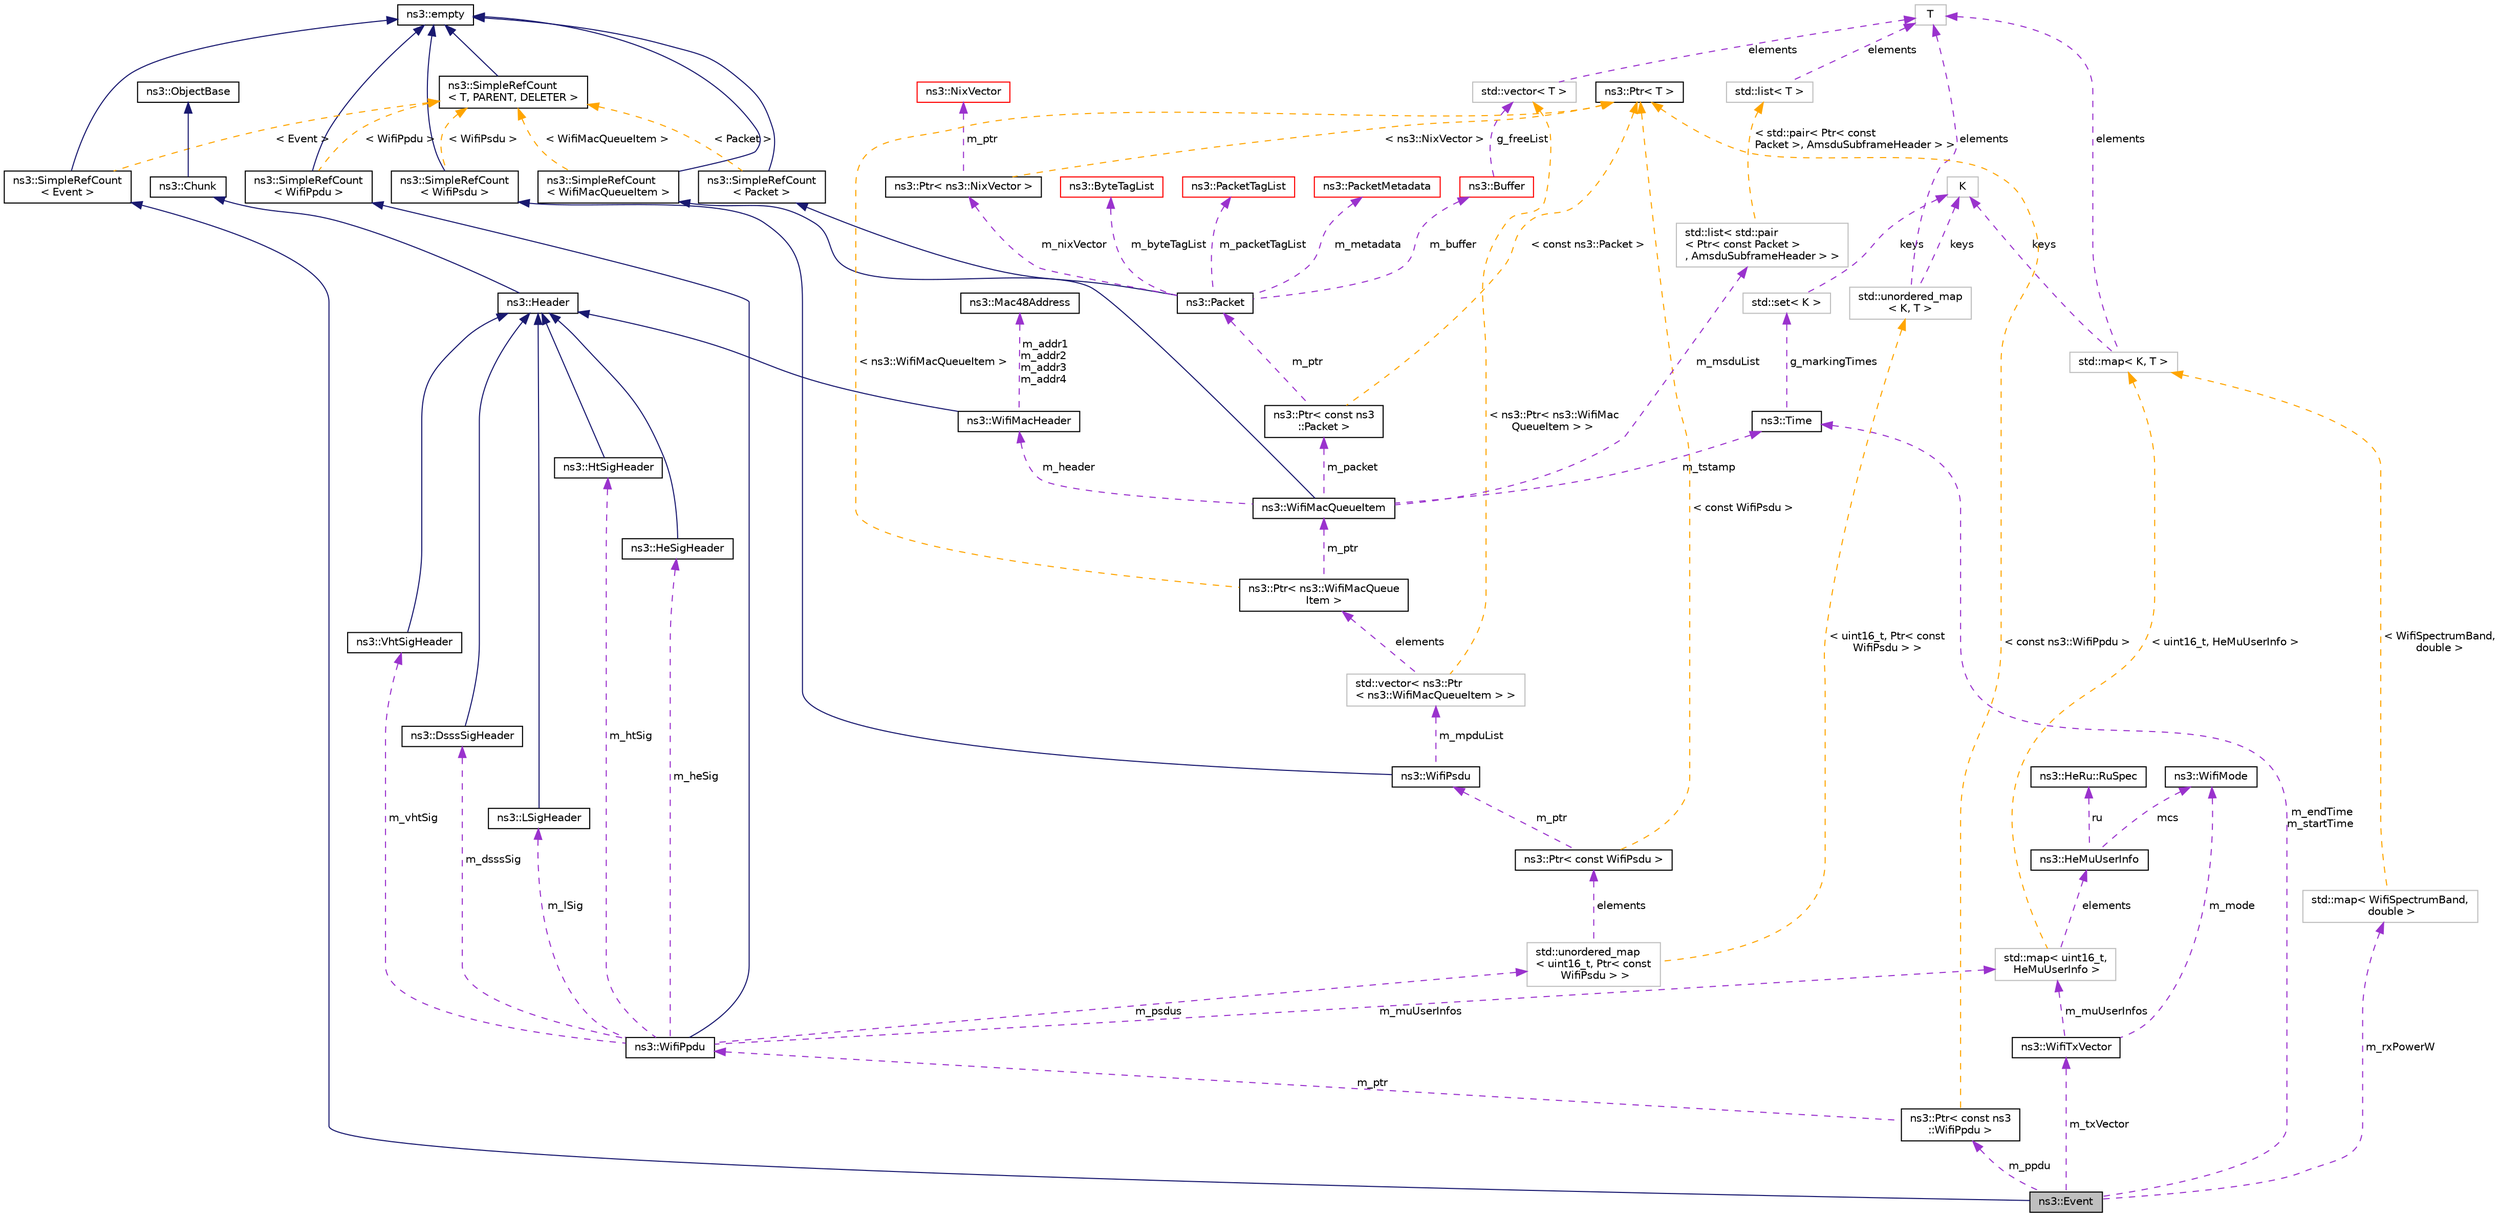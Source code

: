 digraph "ns3::Event"
{
 // LATEX_PDF_SIZE
  edge [fontname="Helvetica",fontsize="10",labelfontname="Helvetica",labelfontsize="10"];
  node [fontname="Helvetica",fontsize="10",shape=record];
  Node1 [label="ns3::Event",height=0.2,width=0.4,color="black", fillcolor="grey75", style="filled", fontcolor="black",tooltip="handles interference calculations"];
  Node2 -> Node1 [dir="back",color="midnightblue",fontsize="10",style="solid",fontname="Helvetica"];
  Node2 [label="ns3::SimpleRefCount\l\< Event \>",height=0.2,width=0.4,color="black", fillcolor="white", style="filled",URL="$classns3_1_1_simple_ref_count.html",tooltip=" "];
  Node3 -> Node2 [dir="back",color="midnightblue",fontsize="10",style="solid",fontname="Helvetica"];
  Node3 [label="ns3::empty",height=0.2,width=0.4,color="black", fillcolor="white", style="filled",URL="$classns3_1_1empty.html",tooltip="make Callback use a separate empty type"];
  Node4 -> Node2 [dir="back",color="orange",fontsize="10",style="dashed",label=" \< Event \>" ,fontname="Helvetica"];
  Node4 [label="ns3::SimpleRefCount\l\< T, PARENT, DELETER \>",height=0.2,width=0.4,color="black", fillcolor="white", style="filled",URL="$classns3_1_1_simple_ref_count.html",tooltip="A template-based reference counting class."];
  Node3 -> Node4 [dir="back",color="midnightblue",fontsize="10",style="solid",fontname="Helvetica"];
  Node5 -> Node1 [dir="back",color="darkorchid3",fontsize="10",style="dashed",label=" m_txVector" ,fontname="Helvetica"];
  Node5 [label="ns3::WifiTxVector",height=0.2,width=0.4,color="black", fillcolor="white", style="filled",URL="$classns3_1_1_wifi_tx_vector.html",tooltip="This class mimics the TXVECTOR which is to be passed to the PHY in order to define the parameters whi..."];
  Node6 -> Node5 [dir="back",color="darkorchid3",fontsize="10",style="dashed",label=" m_mode" ,fontname="Helvetica"];
  Node6 [label="ns3::WifiMode",height=0.2,width=0.4,color="black", fillcolor="white", style="filled",URL="$classns3_1_1_wifi_mode.html",tooltip="represent a single transmission mode"];
  Node7 -> Node5 [dir="back",color="darkorchid3",fontsize="10",style="dashed",label=" m_muUserInfos" ,fontname="Helvetica"];
  Node7 [label="std::map\< uint16_t,\l HeMuUserInfo \>",height=0.2,width=0.4,color="grey75", fillcolor="white", style="filled",tooltip=" "];
  Node8 -> Node7 [dir="back",color="darkorchid3",fontsize="10",style="dashed",label=" elements" ,fontname="Helvetica"];
  Node8 [label="ns3::HeMuUserInfo",height=0.2,width=0.4,color="black", fillcolor="white", style="filled",URL="$structns3_1_1_he_mu_user_info.html",tooltip="HE MU specific user transmission parameters."];
  Node9 -> Node8 [dir="back",color="darkorchid3",fontsize="10",style="dashed",label=" ru" ,fontname="Helvetica"];
  Node9 [label="ns3::HeRu::RuSpec",height=0.2,width=0.4,color="black", fillcolor="white", style="filled",URL="$structns3_1_1_he_ru_1_1_ru_spec.html",tooltip="RU Specification."];
  Node6 -> Node8 [dir="back",color="darkorchid3",fontsize="10",style="dashed",label=" mcs" ,fontname="Helvetica"];
  Node10 -> Node7 [dir="back",color="orange",fontsize="10",style="dashed",label=" \< uint16_t, HeMuUserInfo \>" ,fontname="Helvetica"];
  Node10 [label="std::map\< K, T \>",height=0.2,width=0.4,color="grey75", fillcolor="white", style="filled",tooltip=" "];
  Node11 -> Node10 [dir="back",color="darkorchid3",fontsize="10",style="dashed",label=" keys" ,fontname="Helvetica"];
  Node11 [label="K",height=0.2,width=0.4,color="grey75", fillcolor="white", style="filled",tooltip=" "];
  Node12 -> Node10 [dir="back",color="darkorchid3",fontsize="10",style="dashed",label=" elements" ,fontname="Helvetica"];
  Node12 [label="T",height=0.2,width=0.4,color="grey75", fillcolor="white", style="filled",tooltip=" "];
  Node13 -> Node1 [dir="back",color="darkorchid3",fontsize="10",style="dashed",label=" m_endTime\nm_startTime" ,fontname="Helvetica"];
  Node13 [label="ns3::Time",height=0.2,width=0.4,color="black", fillcolor="white", style="filled",URL="$classns3_1_1_time.html",tooltip="Simulation virtual time values and global simulation resolution."];
  Node14 -> Node13 [dir="back",color="darkorchid3",fontsize="10",style="dashed",label=" g_markingTimes" ,fontname="Helvetica"];
  Node14 [label="std::set\< K \>",height=0.2,width=0.4,color="grey75", fillcolor="white", style="filled",tooltip=" "];
  Node11 -> Node14 [dir="back",color="darkorchid3",fontsize="10",style="dashed",label=" keys" ,fontname="Helvetica"];
  Node15 -> Node1 [dir="back",color="darkorchid3",fontsize="10",style="dashed",label=" m_rxPowerW" ,fontname="Helvetica"];
  Node15 [label="std::map\< WifiSpectrumBand,\l double \>",height=0.2,width=0.4,color="grey75", fillcolor="white", style="filled",tooltip=" "];
  Node10 -> Node15 [dir="back",color="orange",fontsize="10",style="dashed",label=" \< WifiSpectrumBand,\l double \>" ,fontname="Helvetica"];
  Node16 -> Node1 [dir="back",color="darkorchid3",fontsize="10",style="dashed",label=" m_ppdu" ,fontname="Helvetica"];
  Node16 [label="ns3::Ptr\< const ns3\l::WifiPpdu \>",height=0.2,width=0.4,color="black", fillcolor="white", style="filled",URL="$classns3_1_1_ptr.html",tooltip=" "];
  Node17 -> Node16 [dir="back",color="darkorchid3",fontsize="10",style="dashed",label=" m_ptr" ,fontname="Helvetica"];
  Node17 [label="ns3::WifiPpdu",height=0.2,width=0.4,color="black", fillcolor="white", style="filled",URL="$classns3_1_1_wifi_ppdu.html",tooltip="WifiPpdu stores a preamble, a modulation class, PHY headers and a PSDU."];
  Node18 -> Node17 [dir="back",color="midnightblue",fontsize="10",style="solid",fontname="Helvetica"];
  Node18 [label="ns3::SimpleRefCount\l\< WifiPpdu \>",height=0.2,width=0.4,color="black", fillcolor="white", style="filled",URL="$classns3_1_1_simple_ref_count.html",tooltip=" "];
  Node3 -> Node18 [dir="back",color="midnightblue",fontsize="10",style="solid",fontname="Helvetica"];
  Node4 -> Node18 [dir="back",color="orange",fontsize="10",style="dashed",label=" \< WifiPpdu \>" ,fontname="Helvetica"];
  Node19 -> Node17 [dir="back",color="darkorchid3",fontsize="10",style="dashed",label=" m_htSig" ,fontname="Helvetica"];
  Node19 [label="ns3::HtSigHeader",height=0.2,width=0.4,color="black", fillcolor="white", style="filled",URL="$classns3_1_1_ht_sig_header.html",tooltip="Implements the IEEE 802.11n PHY header (HT-SIG1/2)."];
  Node20 -> Node19 [dir="back",color="midnightblue",fontsize="10",style="solid",fontname="Helvetica"];
  Node20 [label="ns3::Header",height=0.2,width=0.4,color="black", fillcolor="white", style="filled",URL="$classns3_1_1_header.html",tooltip="Protocol header serialization and deserialization."];
  Node21 -> Node20 [dir="back",color="midnightblue",fontsize="10",style="solid",fontname="Helvetica"];
  Node21 [label="ns3::Chunk",height=0.2,width=0.4,color="black", fillcolor="white", style="filled",URL="$classns3_1_1_chunk.html",tooltip="abstract base class for ns3::Header and ns3::Trailer"];
  Node22 -> Node21 [dir="back",color="midnightblue",fontsize="10",style="solid",fontname="Helvetica"];
  Node22 [label="ns3::ObjectBase",height=0.2,width=0.4,color="black", fillcolor="white", style="filled",URL="$classns3_1_1_object_base.html",tooltip="Anchor the ns-3 type and attribute system."];
  Node23 -> Node17 [dir="back",color="darkorchid3",fontsize="10",style="dashed",label=" m_heSig" ,fontname="Helvetica"];
  Node23 [label="ns3::HeSigHeader",height=0.2,width=0.4,color="black", fillcolor="white", style="filled",URL="$classns3_1_1_he_sig_header.html",tooltip="Implements the IEEE 802.11ax HE-SIG PHY header (HE-SIG-A1/A2/B)"];
  Node20 -> Node23 [dir="back",color="midnightblue",fontsize="10",style="solid",fontname="Helvetica"];
  Node24 -> Node17 [dir="back",color="darkorchid3",fontsize="10",style="dashed",label=" m_vhtSig" ,fontname="Helvetica"];
  Node24 [label="ns3::VhtSigHeader",height=0.2,width=0.4,color="black", fillcolor="white", style="filled",URL="$classns3_1_1_vht_sig_header.html",tooltip="Implements the IEEE 802.11ac PHY header (VHT-SIG-A1/A2/B)."];
  Node20 -> Node24 [dir="back",color="midnightblue",fontsize="10",style="solid",fontname="Helvetica"];
  Node25 -> Node17 [dir="back",color="darkorchid3",fontsize="10",style="dashed",label=" m_dsssSig" ,fontname="Helvetica"];
  Node25 [label="ns3::DsssSigHeader",height=0.2,width=0.4,color="black", fillcolor="white", style="filled",URL="$classns3_1_1_dsss_sig_header.html",tooltip="Implements the IEEE 802.11 DSSS SIG PHY header."];
  Node20 -> Node25 [dir="back",color="midnightblue",fontsize="10",style="solid",fontname="Helvetica"];
  Node7 -> Node17 [dir="back",color="darkorchid3",fontsize="10",style="dashed",label=" m_muUserInfos" ,fontname="Helvetica"];
  Node26 -> Node17 [dir="back",color="darkorchid3",fontsize="10",style="dashed",label=" m_psdus" ,fontname="Helvetica"];
  Node26 [label="std::unordered_map\l\< uint16_t, Ptr\< const\l WifiPsdu \> \>",height=0.2,width=0.4,color="grey75", fillcolor="white", style="filled",tooltip=" "];
  Node27 -> Node26 [dir="back",color="darkorchid3",fontsize="10",style="dashed",label=" elements" ,fontname="Helvetica"];
  Node27 [label="ns3::Ptr\< const WifiPsdu \>",height=0.2,width=0.4,color="black", fillcolor="white", style="filled",URL="$classns3_1_1_ptr.html",tooltip=" "];
  Node28 -> Node27 [dir="back",color="darkorchid3",fontsize="10",style="dashed",label=" m_ptr" ,fontname="Helvetica"];
  Node28 [label="ns3::WifiPsdu",height=0.2,width=0.4,color="black", fillcolor="white", style="filled",URL="$classns3_1_1_wifi_psdu.html",tooltip="WifiPsdu stores an MPDU, S-MPDU or A-MPDU, by keeping header(s) and payload(s) separate for each cons..."];
  Node29 -> Node28 [dir="back",color="midnightblue",fontsize="10",style="solid",fontname="Helvetica"];
  Node29 [label="ns3::SimpleRefCount\l\< WifiPsdu \>",height=0.2,width=0.4,color="black", fillcolor="white", style="filled",URL="$classns3_1_1_simple_ref_count.html",tooltip=" "];
  Node3 -> Node29 [dir="back",color="midnightblue",fontsize="10",style="solid",fontname="Helvetica"];
  Node4 -> Node29 [dir="back",color="orange",fontsize="10",style="dashed",label=" \< WifiPsdu \>" ,fontname="Helvetica"];
  Node30 -> Node28 [dir="back",color="darkorchid3",fontsize="10",style="dashed",label=" m_mpduList" ,fontname="Helvetica"];
  Node30 [label="std::vector\< ns3::Ptr\l\< ns3::WifiMacQueueItem \> \>",height=0.2,width=0.4,color="grey75", fillcolor="white", style="filled",tooltip=" "];
  Node31 -> Node30 [dir="back",color="darkorchid3",fontsize="10",style="dashed",label=" elements" ,fontname="Helvetica"];
  Node31 [label="ns3::Ptr\< ns3::WifiMacQueue\lItem \>",height=0.2,width=0.4,color="black", fillcolor="white", style="filled",URL="$classns3_1_1_ptr.html",tooltip=" "];
  Node32 -> Node31 [dir="back",color="darkorchid3",fontsize="10",style="dashed",label=" m_ptr" ,fontname="Helvetica"];
  Node32 [label="ns3::WifiMacQueueItem",height=0.2,width=0.4,color="black", fillcolor="white", style="filled",URL="$classns3_1_1_wifi_mac_queue_item.html",tooltip="WifiMacQueueItem stores (const) packets along with their Wifi MAC headers and the time when they were..."];
  Node33 -> Node32 [dir="back",color="midnightblue",fontsize="10",style="solid",fontname="Helvetica"];
  Node33 [label="ns3::SimpleRefCount\l\< WifiMacQueueItem \>",height=0.2,width=0.4,color="black", fillcolor="white", style="filled",URL="$classns3_1_1_simple_ref_count.html",tooltip=" "];
  Node3 -> Node33 [dir="back",color="midnightblue",fontsize="10",style="solid",fontname="Helvetica"];
  Node4 -> Node33 [dir="back",color="orange",fontsize="10",style="dashed",label=" \< WifiMacQueueItem \>" ,fontname="Helvetica"];
  Node34 -> Node32 [dir="back",color="darkorchid3",fontsize="10",style="dashed",label=" m_header" ,fontname="Helvetica"];
  Node34 [label="ns3::WifiMacHeader",height=0.2,width=0.4,color="black", fillcolor="white", style="filled",URL="$classns3_1_1_wifi_mac_header.html",tooltip="Implements the IEEE 802.11 MAC header."];
  Node20 -> Node34 [dir="back",color="midnightblue",fontsize="10",style="solid",fontname="Helvetica"];
  Node35 -> Node34 [dir="back",color="darkorchid3",fontsize="10",style="dashed",label=" m_addr1\nm_addr2\nm_addr3\nm_addr4" ,fontname="Helvetica"];
  Node35 [label="ns3::Mac48Address",height=0.2,width=0.4,color="black", fillcolor="white", style="filled",URL="$classns3_1_1_mac48_address.html",tooltip="an EUI-48 address"];
  Node13 -> Node32 [dir="back",color="darkorchid3",fontsize="10",style="dashed",label=" m_tstamp" ,fontname="Helvetica"];
  Node36 -> Node32 [dir="back",color="darkorchid3",fontsize="10",style="dashed",label=" m_packet" ,fontname="Helvetica"];
  Node36 [label="ns3::Ptr\< const ns3\l::Packet \>",height=0.2,width=0.4,color="black", fillcolor="white", style="filled",URL="$classns3_1_1_ptr.html",tooltip=" "];
  Node37 -> Node36 [dir="back",color="darkorchid3",fontsize="10",style="dashed",label=" m_ptr" ,fontname="Helvetica"];
  Node37 [label="ns3::Packet",height=0.2,width=0.4,color="black", fillcolor="white", style="filled",URL="$classns3_1_1_packet.html",tooltip="network packets"];
  Node38 -> Node37 [dir="back",color="midnightblue",fontsize="10",style="solid",fontname="Helvetica"];
  Node38 [label="ns3::SimpleRefCount\l\< Packet \>",height=0.2,width=0.4,color="black", fillcolor="white", style="filled",URL="$classns3_1_1_simple_ref_count.html",tooltip=" "];
  Node3 -> Node38 [dir="back",color="midnightblue",fontsize="10",style="solid",fontname="Helvetica"];
  Node4 -> Node38 [dir="back",color="orange",fontsize="10",style="dashed",label=" \< Packet \>" ,fontname="Helvetica"];
  Node39 -> Node37 [dir="back",color="darkorchid3",fontsize="10",style="dashed",label=" m_nixVector" ,fontname="Helvetica"];
  Node39 [label="ns3::Ptr\< ns3::NixVector \>",height=0.2,width=0.4,color="black", fillcolor="white", style="filled",URL="$classns3_1_1_ptr.html",tooltip=" "];
  Node40 -> Node39 [dir="back",color="darkorchid3",fontsize="10",style="dashed",label=" m_ptr" ,fontname="Helvetica"];
  Node40 [label="ns3::NixVector",height=0.2,width=0.4,color="red", fillcolor="white", style="filled",URL="$classns3_1_1_nix_vector.html",tooltip="Neighbor-index data structure for nix-vector routing."];
  Node44 -> Node39 [dir="back",color="orange",fontsize="10",style="dashed",label=" \< ns3::NixVector \>" ,fontname="Helvetica"];
  Node44 [label="ns3::Ptr\< T \>",height=0.2,width=0.4,color="black", fillcolor="white", style="filled",URL="$classns3_1_1_ptr.html",tooltip="Smart pointer class similar to boost::intrusive_ptr."];
  Node45 -> Node37 [dir="back",color="darkorchid3",fontsize="10",style="dashed",label=" m_metadata" ,fontname="Helvetica"];
  Node45 [label="ns3::PacketMetadata",height=0.2,width=0.4,color="red", fillcolor="white", style="filled",URL="$classns3_1_1_packet_metadata.html",tooltip="Handle packet metadata about packet headers and trailers."];
  Node48 -> Node37 [dir="back",color="darkorchid3",fontsize="10",style="dashed",label=" m_byteTagList" ,fontname="Helvetica"];
  Node48 [label="ns3::ByteTagList",height=0.2,width=0.4,color="red", fillcolor="white", style="filled",URL="$classns3_1_1_byte_tag_list.html",tooltip="keep track of the byte tags stored in a packet."];
  Node50 -> Node37 [dir="back",color="darkorchid3",fontsize="10",style="dashed",label=" m_packetTagList" ,fontname="Helvetica"];
  Node50 [label="ns3::PacketTagList",height=0.2,width=0.4,color="red", fillcolor="white", style="filled",URL="$classns3_1_1_packet_tag_list.html",tooltip="List of the packet tags stored in a packet."];
  Node53 -> Node37 [dir="back",color="darkorchid3",fontsize="10",style="dashed",label=" m_buffer" ,fontname="Helvetica"];
  Node53 [label="ns3::Buffer",height=0.2,width=0.4,color="red", fillcolor="white", style="filled",URL="$classns3_1_1_buffer.html",tooltip="automatically resized byte buffer"];
  Node43 -> Node53 [dir="back",color="darkorchid3",fontsize="10",style="dashed",label=" g_freeList" ,fontname="Helvetica"];
  Node43 [label="std::vector\< T \>",height=0.2,width=0.4,color="grey75", fillcolor="white", style="filled",tooltip=" "];
  Node12 -> Node43 [dir="back",color="darkorchid3",fontsize="10",style="dashed",label=" elements" ,fontname="Helvetica"];
  Node44 -> Node36 [dir="back",color="orange",fontsize="10",style="dashed",label=" \< const ns3::Packet \>" ,fontname="Helvetica"];
  Node56 -> Node32 [dir="back",color="darkorchid3",fontsize="10",style="dashed",label=" m_msduList" ,fontname="Helvetica"];
  Node56 [label="std::list\< std::pair\l\< Ptr\< const Packet \>\l, AmsduSubframeHeader \> \>",height=0.2,width=0.4,color="grey75", fillcolor="white", style="filled",tooltip=" "];
  Node57 -> Node56 [dir="back",color="orange",fontsize="10",style="dashed",label=" \< std::pair\< Ptr\< const\l Packet \>, AmsduSubframeHeader \> \>" ,fontname="Helvetica"];
  Node57 [label="std::list\< T \>",height=0.2,width=0.4,color="grey75", fillcolor="white", style="filled",tooltip=" "];
  Node12 -> Node57 [dir="back",color="darkorchid3",fontsize="10",style="dashed",label=" elements" ,fontname="Helvetica"];
  Node44 -> Node31 [dir="back",color="orange",fontsize="10",style="dashed",label=" \< ns3::WifiMacQueueItem \>" ,fontname="Helvetica"];
  Node43 -> Node30 [dir="back",color="orange",fontsize="10",style="dashed",label=" \< ns3::Ptr\< ns3::WifiMac\lQueueItem \> \>" ,fontname="Helvetica"];
  Node44 -> Node27 [dir="back",color="orange",fontsize="10",style="dashed",label=" \< const WifiPsdu \>" ,fontname="Helvetica"];
  Node58 -> Node26 [dir="back",color="orange",fontsize="10",style="dashed",label=" \< uint16_t, Ptr\< const\l WifiPsdu \> \>" ,fontname="Helvetica"];
  Node58 [label="std::unordered_map\l\< K, T \>",height=0.2,width=0.4,color="grey75", fillcolor="white", style="filled",tooltip=" "];
  Node11 -> Node58 [dir="back",color="darkorchid3",fontsize="10",style="dashed",label=" keys" ,fontname="Helvetica"];
  Node12 -> Node58 [dir="back",color="darkorchid3",fontsize="10",style="dashed",label=" elements" ,fontname="Helvetica"];
  Node59 -> Node17 [dir="back",color="darkorchid3",fontsize="10",style="dashed",label=" m_lSig" ,fontname="Helvetica"];
  Node59 [label="ns3::LSigHeader",height=0.2,width=0.4,color="black", fillcolor="white", style="filled",URL="$classns3_1_1_l_sig_header.html",tooltip="Implements the IEEE 802.11 OFDM and ERP OFDM L-SIG PHY header."];
  Node20 -> Node59 [dir="back",color="midnightblue",fontsize="10",style="solid",fontname="Helvetica"];
  Node44 -> Node16 [dir="back",color="orange",fontsize="10",style="dashed",label=" \< const ns3::WifiPpdu \>" ,fontname="Helvetica"];
}
